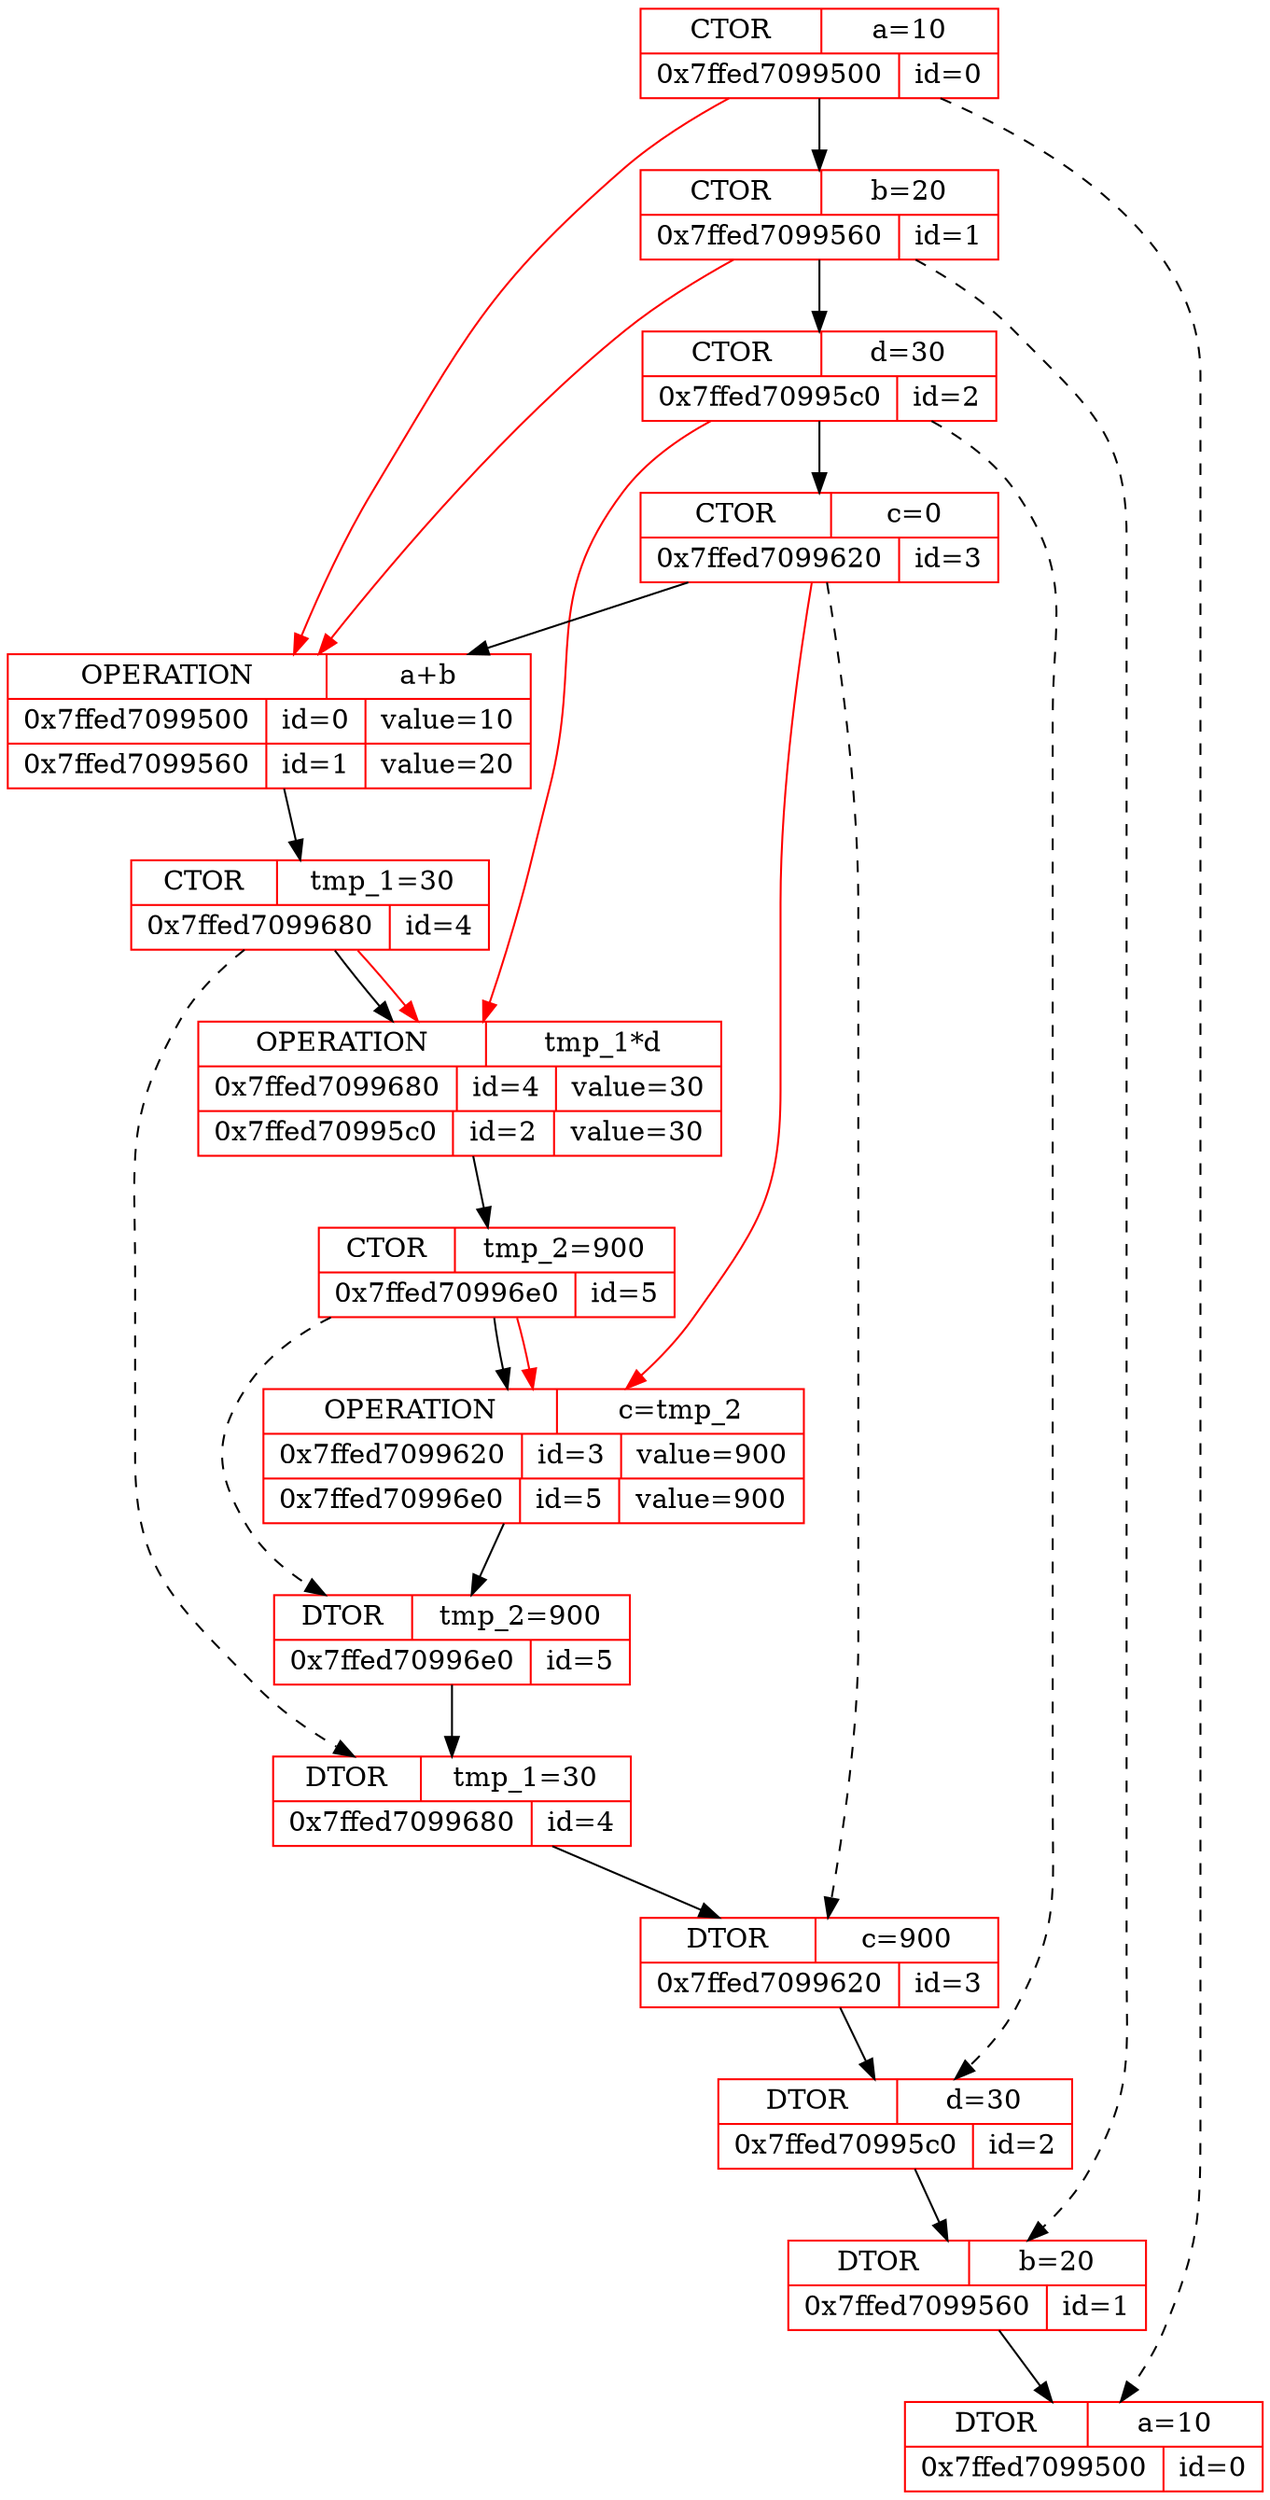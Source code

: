 digraph graphname {
	node0CTOR [shape="record", color="red", label="{{CTOR | a=10}|{0x7ffed7099500 | id=0}}"]
	node1CTOR [shape="record", color="red", label="{{CTOR | b=20}|{0x7ffed7099560 | id=1}}"]
	node0CTOR -> node1CTOR
	node2CTOR [shape="record", color="red", label="{{CTOR | d=30}|{0x7ffed70995c0 | id=2}}"]
	node1CTOR -> node2CTOR
	node3CTOR [shape="record", color="red", label="{{CTOR | c=0}|{0x7ffed7099620 | id=3}}"]
	node2CTOR -> node3CTOR
	node0OPERATION1 [shape="record", color="red", label="{{OPERATION | a+b}|{0x7ffed7099500 | id=0 | value=10}|{0x7ffed7099560 | id=1 | value=20}}"]
	node3CTOR -> node0OPERATION1
	node0CTOR -> node0OPERATION1[color="red"]
	node1CTOR -> node0OPERATION1[color="red"]
	node4CTOR [shape="record", color="red", label="{{CTOR | tmp_1=30}|{0x7ffed7099680 | id=4}}"]
	node0OPERATION1 -> node4CTOR
	node4OPERATION2 [shape="record", color="red", label="{{OPERATION | tmp_1*d}|{0x7ffed7099680 | id=4 | value=30}|{0x7ffed70995c0 | id=2 | value=30}}"]
	node4CTOR -> node4OPERATION2
	node4CTOR -> node4OPERATION2[color="red"]
	node2CTOR -> node4OPERATION2[color="red"]
	node5CTOR [shape="record", color="red", label="{{CTOR | tmp_2=900}|{0x7ffed70996e0 | id=5}}"]
	node4OPERATION2 -> node5CTOR
	node3OPERATION5 [shape="record", color="red", label="{{OPERATION | c=tmp_2}|{0x7ffed7099620 | id=3 | value=900}|{0x7ffed70996e0 | id=5 | value=900}}"]
	node5CTOR -> node3OPERATION5
	node3CTOR -> node3OPERATION5[color="red"]
	node5CTOR -> node3OPERATION5[color="red"]
	node5DTOR [shape="record", color="red", label="{{DTOR | tmp_2=900}|{0x7ffed70996e0 | id=5}}"]
	node3OPERATION5 -> node5DTOR
	node5CTOR -> node5DTOR[style="dashed"]
	node4DTOR [shape="record", color="red", label="{{DTOR | tmp_1=30}|{0x7ffed7099680 | id=4}}"]
	node5DTOR -> node4DTOR
	node4CTOR -> node4DTOR[style="dashed"]
	node3DTOR [shape="record", color="red", label="{{DTOR | c=900}|{0x7ffed7099620 | id=3}}"]
	node4DTOR -> node3DTOR
	node3CTOR -> node3DTOR[style="dashed"]
	node2DTOR [shape="record", color="red", label="{{DTOR | d=30}|{0x7ffed70995c0 | id=2}}"]
	node3DTOR -> node2DTOR
	node2CTOR -> node2DTOR[style="dashed"]
	node1DTOR [shape="record", color="red", label="{{DTOR | b=20}|{0x7ffed7099560 | id=1}}"]
	node2DTOR -> node1DTOR
	node1CTOR -> node1DTOR[style="dashed"]
	node0DTOR [shape="record", color="red", label="{{DTOR | a=10}|{0x7ffed7099500 | id=0}}"]
	node1DTOR -> node0DTOR
	node0CTOR -> node0DTOR[style="dashed"]
}
